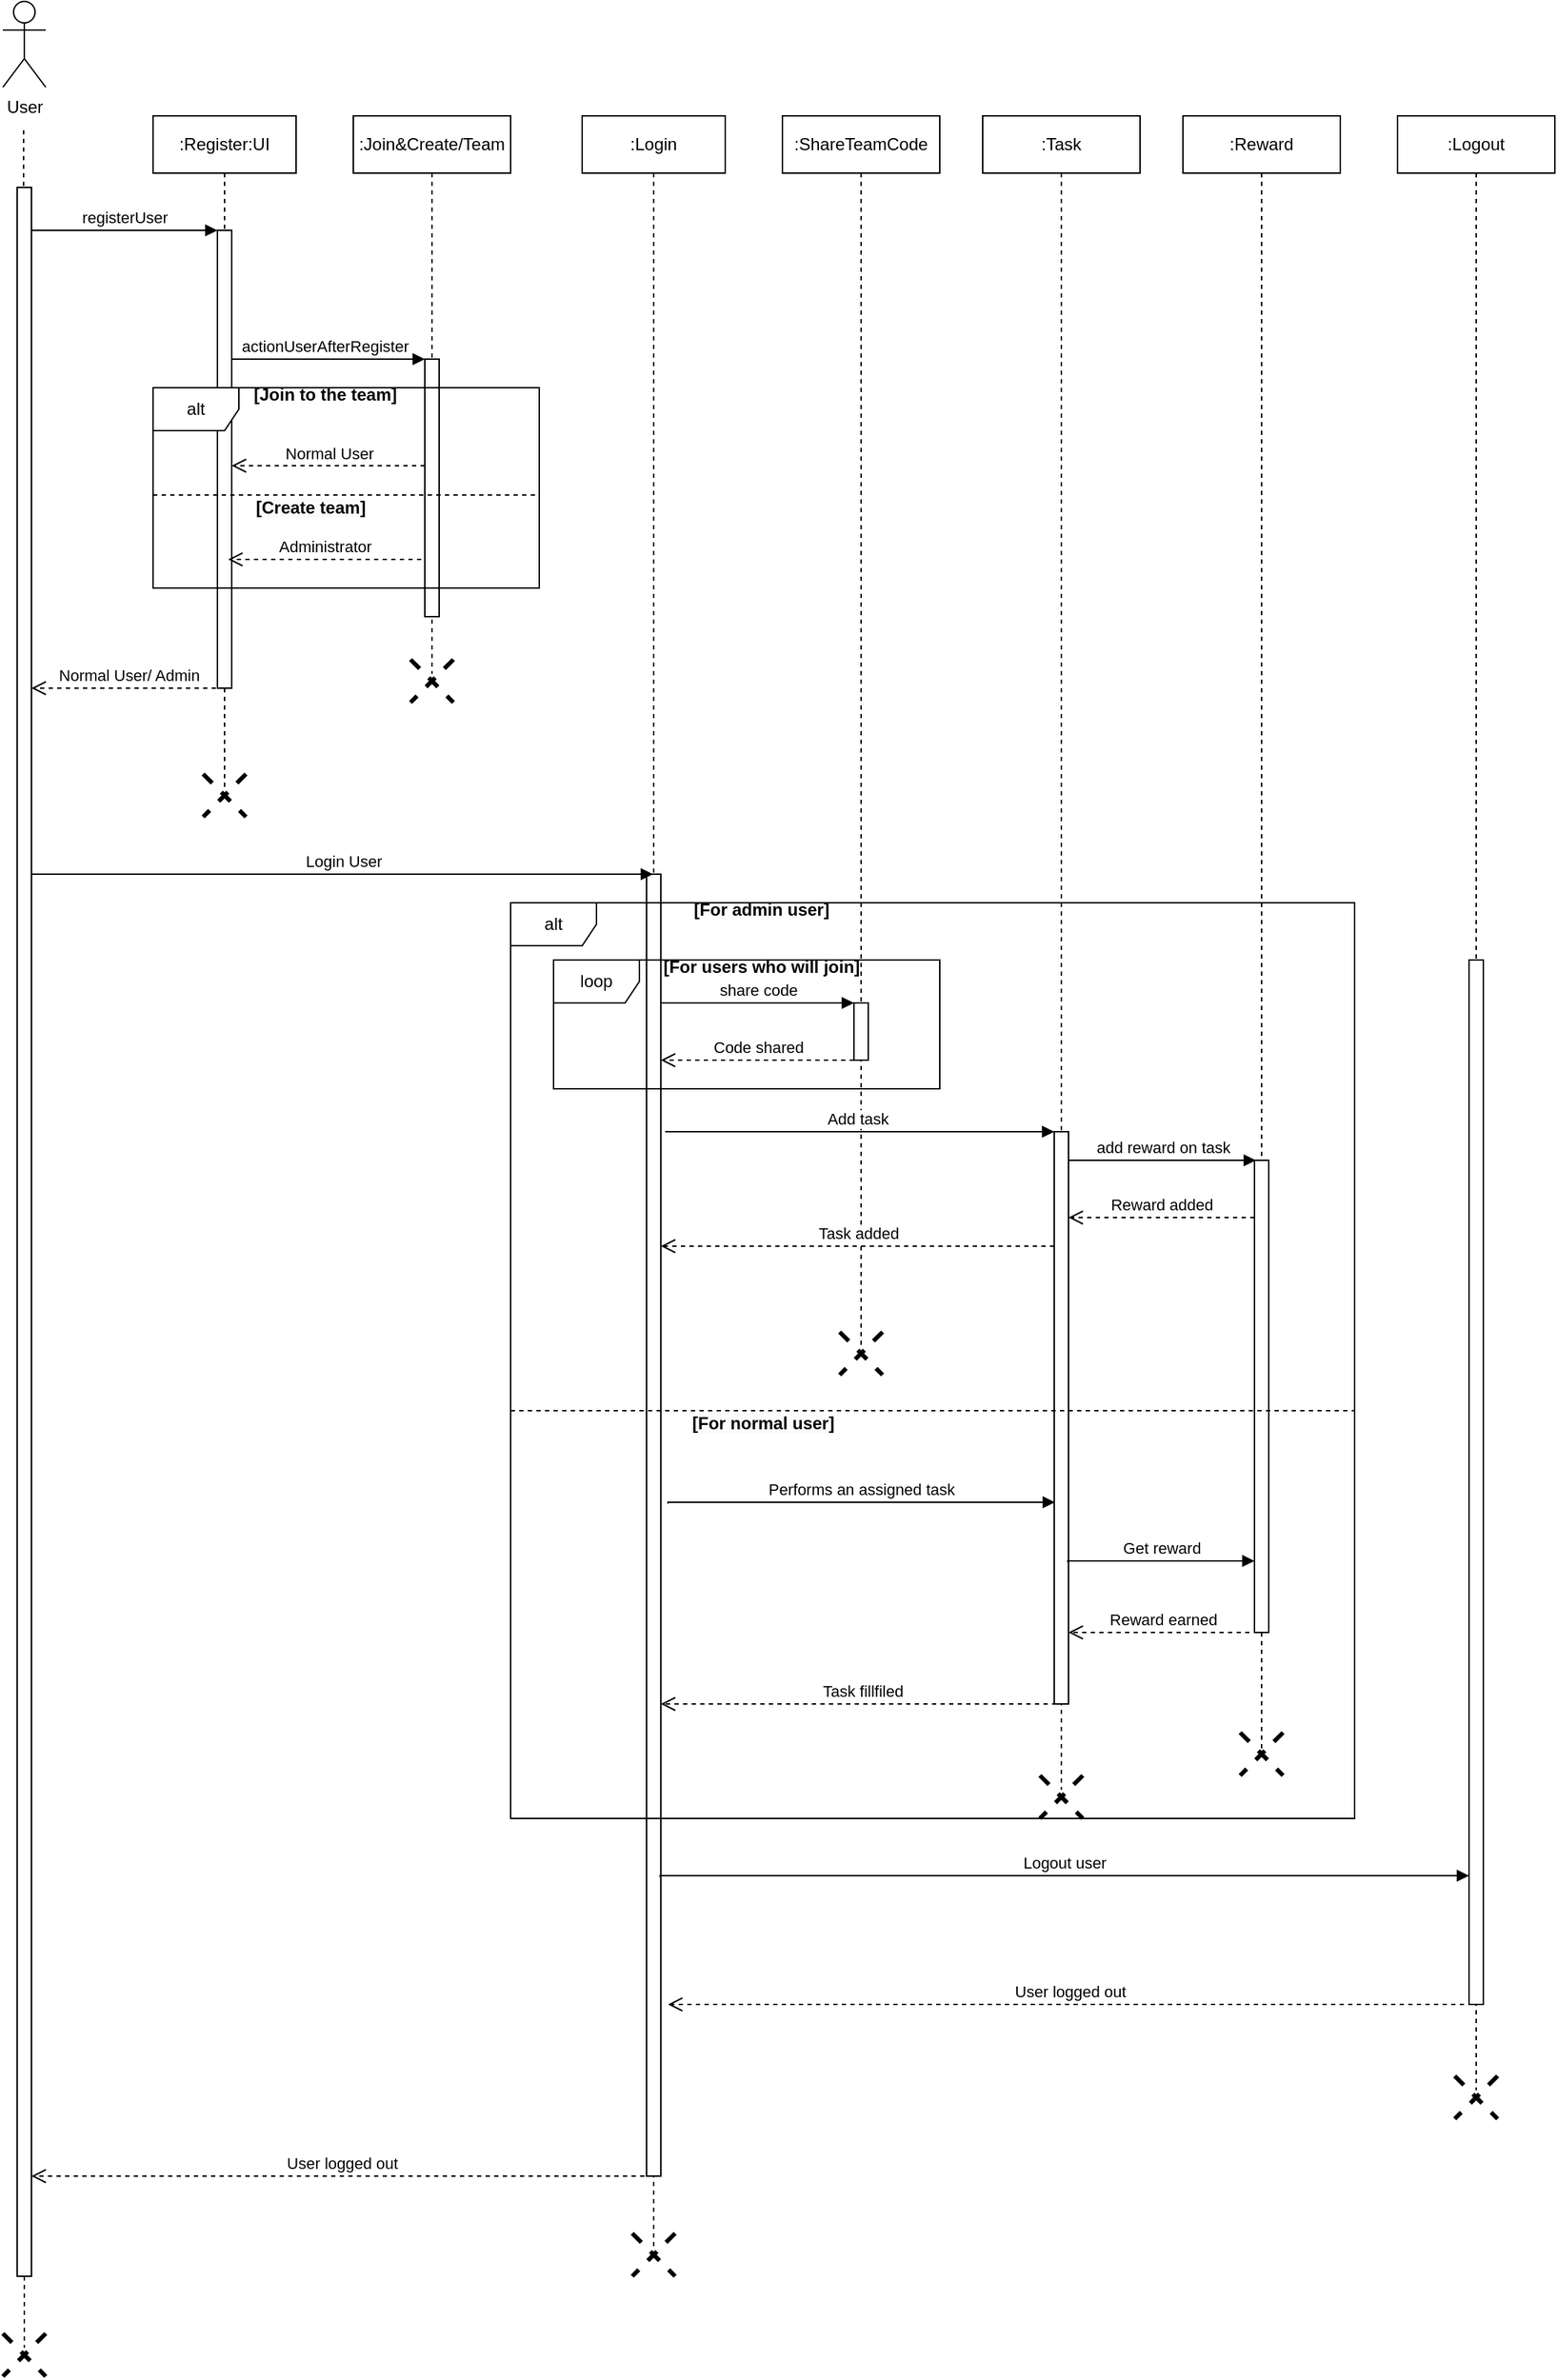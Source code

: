 <mxfile version="20.8.17" type="github">
  <diagram name="Page-1" id="2YBvvXClWsGukQMizWep">
    <mxGraphModel dx="1500" dy="784" grid="1" gridSize="10" guides="1" tooltips="1" connect="1" arrows="1" fold="1" page="1" pageScale="1" pageWidth="850" pageHeight="1100" math="0" shadow="0">
      <root>
        <mxCell id="0" />
        <mxCell id="1" parent="0" />
        <mxCell id="G6huOerm699WP4-tz_CP-7" value="" style="endArrow=none;html=1;edgeStyle=orthogonalEdgeStyle;rounded=0;dashed=1;startArrow=none;" edge="1" parent="1" source="G6huOerm699WP4-tz_CP-6">
          <mxGeometry relative="1" as="geometry">
            <mxPoint x="64.5" y="140" as="sourcePoint" />
            <mxPoint x="65" y="1690" as="targetPoint" />
            <Array as="points">
              <mxPoint x="65" y="230" />
              <mxPoint x="65" y="230" />
            </Array>
          </mxGeometry>
        </mxCell>
        <mxCell id="G6huOerm699WP4-tz_CP-10" value="User" style="shape=umlActor;verticalLabelPosition=bottom;verticalAlign=top;html=1;" vertex="1" parent="1">
          <mxGeometry x="50" y="50" width="30" height="60" as="geometry" />
        </mxCell>
        <mxCell id="G6huOerm699WP4-tz_CP-13" value="" style="endArrow=none;html=1;edgeStyle=orthogonalEdgeStyle;rounded=0;dashed=1;" edge="1" parent="1" target="G6huOerm699WP4-tz_CP-6">
          <mxGeometry relative="1" as="geometry">
            <mxPoint x="64.5" y="140" as="sourcePoint" />
            <mxPoint x="65" y="520" as="targetPoint" />
            <Array as="points">
              <mxPoint x="65" y="220" />
              <mxPoint x="65" y="220" />
            </Array>
          </mxGeometry>
        </mxCell>
        <mxCell id="G6huOerm699WP4-tz_CP-6" value="" style="html=1;points=[];perimeter=orthogonalPerimeter;outlineConnect=0;targetShapes=umlLifeline;portConstraint=eastwest;newEdgeStyle={&quot;edgeStyle&quot;:&quot;elbowEdgeStyle&quot;,&quot;elbow&quot;:&quot;vertical&quot;,&quot;curved&quot;:0,&quot;rounded&quot;:0};" vertex="1" parent="1">
          <mxGeometry x="60" y="180" width="10" height="1460" as="geometry" />
        </mxCell>
        <mxCell id="G6huOerm699WP4-tz_CP-14" value=":Register:UI" style="shape=umlLifeline;perimeter=lifelinePerimeter;whiteSpace=wrap;html=1;container=0;dropTarget=0;collapsible=0;recursiveResize=0;outlineConnect=0;portConstraint=eastwest;newEdgeStyle={&quot;edgeStyle&quot;:&quot;elbowEdgeStyle&quot;,&quot;elbow&quot;:&quot;vertical&quot;,&quot;curved&quot;:0,&quot;rounded&quot;:0};" vertex="1" parent="1">
          <mxGeometry x="155" y="130" width="100" height="470" as="geometry" />
        </mxCell>
        <mxCell id="G6huOerm699WP4-tz_CP-15" value="" style="html=1;points=[];perimeter=orthogonalPerimeter;outlineConnect=0;targetShapes=umlLifeline;portConstraint=eastwest;newEdgeStyle={&quot;edgeStyle&quot;:&quot;elbowEdgeStyle&quot;,&quot;elbow&quot;:&quot;vertical&quot;,&quot;curved&quot;:0,&quot;rounded&quot;:0};" vertex="1" parent="G6huOerm699WP4-tz_CP-14">
          <mxGeometry x="45" y="80" width="10" height="320" as="geometry" />
        </mxCell>
        <mxCell id="G6huOerm699WP4-tz_CP-16" value="registerUser" style="html=1;verticalAlign=bottom;endArrow=block;edgeStyle=elbowEdgeStyle;elbow=vertical;curved=0;rounded=0;" edge="1" parent="1" source="G6huOerm699WP4-tz_CP-6" target="G6huOerm699WP4-tz_CP-15">
          <mxGeometry relative="1" as="geometry">
            <mxPoint x="25" y="220" as="sourcePoint" />
            <Array as="points">
              <mxPoint x="145" y="210" />
              <mxPoint x="110" y="220" />
            </Array>
            <mxPoint x="195" y="210" as="targetPoint" />
          </mxGeometry>
        </mxCell>
        <mxCell id="G6huOerm699WP4-tz_CP-17" value=":Join&amp;amp;Create/Team" style="shape=umlLifeline;perimeter=lifelinePerimeter;whiteSpace=wrap;html=1;container=0;dropTarget=0;collapsible=0;recursiveResize=0;outlineConnect=0;portConstraint=eastwest;newEdgeStyle={&quot;edgeStyle&quot;:&quot;elbowEdgeStyle&quot;,&quot;elbow&quot;:&quot;vertical&quot;,&quot;curved&quot;:0,&quot;rounded&quot;:0};" vertex="1" parent="1">
          <mxGeometry x="295" y="130" width="110" height="390" as="geometry" />
        </mxCell>
        <mxCell id="G6huOerm699WP4-tz_CP-18" value="" style="html=1;points=[];perimeter=orthogonalPerimeter;outlineConnect=0;targetShapes=umlLifeline;portConstraint=eastwest;newEdgeStyle={&quot;edgeStyle&quot;:&quot;elbowEdgeStyle&quot;,&quot;elbow&quot;:&quot;vertical&quot;,&quot;curved&quot;:0,&quot;rounded&quot;:0};" vertex="1" parent="G6huOerm699WP4-tz_CP-17">
          <mxGeometry x="50" y="170" width="10" height="180" as="geometry" />
        </mxCell>
        <mxCell id="G6huOerm699WP4-tz_CP-19" value="actionUserAfterRegister" style="html=1;verticalAlign=bottom;endArrow=block;edgeStyle=elbowEdgeStyle;elbow=vertical;curved=0;rounded=0;" edge="1" parent="1" source="G6huOerm699WP4-tz_CP-15">
          <mxGeometry x="-0.037" relative="1" as="geometry">
            <mxPoint x="215" y="240" as="sourcePoint" />
            <Array as="points">
              <mxPoint x="255" y="300" />
              <mxPoint x="290" y="240" />
              <mxPoint x="255" y="250" />
            </Array>
            <mxPoint x="345" y="300" as="targetPoint" />
            <mxPoint as="offset" />
          </mxGeometry>
        </mxCell>
        <mxCell id="G6huOerm699WP4-tz_CP-27" value="Normal User" style="html=1;verticalAlign=bottom;endArrow=open;dashed=1;endSize=8;edgeStyle=elbowEdgeStyle;elbow=vertical;curved=0;rounded=0;" edge="1" parent="1" target="G6huOerm699WP4-tz_CP-15">
          <mxGeometry relative="1" as="geometry">
            <mxPoint x="205" y="375" as="targetPoint" />
            <Array as="points">
              <mxPoint x="270" y="374.5" />
            </Array>
            <mxPoint x="345" y="374.5" as="sourcePoint" />
          </mxGeometry>
        </mxCell>
        <mxCell id="G6huOerm699WP4-tz_CP-28" value="alt" style="shape=umlFrame;whiteSpace=wrap;html=1;pointerEvents=0;" vertex="1" parent="1">
          <mxGeometry x="155" y="320" width="270" height="140" as="geometry" />
        </mxCell>
        <mxCell id="G6huOerm699WP4-tz_CP-29" value="&lt;b&gt;[Join to the team]&lt;/b&gt;" style="text;html=1;align=center;verticalAlign=middle;resizable=0;points=[];autosize=1;strokeColor=none;fillColor=none;" vertex="1" parent="1">
          <mxGeometry x="215" y="310" width="120" height="30" as="geometry" />
        </mxCell>
        <mxCell id="G6huOerm699WP4-tz_CP-31" value="" style="line;strokeWidth=1;rotatable=0;dashed=1;labelPosition=right;align=left;verticalAlign=middle;spacingTop=0;spacingLeft=6;points=[];portConstraint=eastwest;" vertex="1" parent="1">
          <mxGeometry x="155" y="390" width="270" height="10" as="geometry" />
        </mxCell>
        <mxCell id="G6huOerm699WP4-tz_CP-32" value="Administrator" style="html=1;verticalAlign=bottom;endArrow=open;dashed=1;endSize=8;edgeStyle=elbowEdgeStyle;elbow=vertical;curved=0;rounded=0;" edge="1" parent="1">
          <mxGeometry relative="1" as="geometry">
            <mxPoint x="207.5" y="440" as="targetPoint" />
            <Array as="points">
              <mxPoint x="267.5" y="440" />
            </Array>
            <mxPoint x="342.5" y="440" as="sourcePoint" />
          </mxGeometry>
        </mxCell>
        <mxCell id="G6huOerm699WP4-tz_CP-34" value="" style="shape=umlDestroy;whiteSpace=wrap;html=1;strokeWidth=3;targetShapes=umlLifeline;dashed=1;" vertex="1" parent="1">
          <mxGeometry x="335" y="510" width="30" height="30" as="geometry" />
        </mxCell>
        <mxCell id="G6huOerm699WP4-tz_CP-35" value="Normal User/ Admin" style="html=1;verticalAlign=bottom;endArrow=open;dashed=1;endSize=8;edgeStyle=elbowEdgeStyle;elbow=vertical;curved=0;rounded=0;" edge="1" parent="1">
          <mxGeometry relative="1" as="geometry">
            <mxPoint x="70" y="530" as="targetPoint" />
            <Array as="points">
              <mxPoint x="130" y="530" />
            </Array>
            <mxPoint x="205" y="530" as="sourcePoint" />
          </mxGeometry>
        </mxCell>
        <mxCell id="G6huOerm699WP4-tz_CP-36" value="" style="shape=umlDestroy;whiteSpace=wrap;html=1;strokeWidth=3;targetShapes=umlLifeline;dashed=1;" vertex="1" parent="1">
          <mxGeometry x="190" y="590" width="30" height="30" as="geometry" />
        </mxCell>
        <mxCell id="G6huOerm699WP4-tz_CP-37" value="&lt;b style=&quot;border-color: var(--border-color); color: rgb(0, 0, 0); font-family: Helvetica; font-size: 12px; font-style: normal; font-variant-ligatures: normal; font-variant-caps: normal; letter-spacing: normal; orphans: 2; text-align: center; text-indent: 0px; text-transform: none; widows: 2; word-spacing: 0px; -webkit-text-stroke-width: 0px; background-color: rgb(251, 251, 251); text-decoration-thickness: initial; text-decoration-style: initial; text-decoration-color: initial;&quot;&gt;[Create team]&lt;/b&gt;" style="text;whiteSpace=wrap;html=1;" vertex="1" parent="1">
          <mxGeometry x="225" y="390" width="130" height="40" as="geometry" />
        </mxCell>
        <mxCell id="G6huOerm699WP4-tz_CP-38" value=":Login" style="shape=umlLifeline;perimeter=lifelinePerimeter;whiteSpace=wrap;html=1;container=0;dropTarget=0;collapsible=0;recursiveResize=0;outlineConnect=0;portConstraint=eastwest;newEdgeStyle={&quot;edgeStyle&quot;:&quot;elbowEdgeStyle&quot;,&quot;elbow&quot;:&quot;vertical&quot;,&quot;curved&quot;:0,&quot;rounded&quot;:0};" vertex="1" parent="1">
          <mxGeometry x="455" y="130" width="100" height="1490" as="geometry" />
        </mxCell>
        <mxCell id="G6huOerm699WP4-tz_CP-39" value="" style="html=1;points=[];perimeter=orthogonalPerimeter;outlineConnect=0;targetShapes=umlLifeline;portConstraint=eastwest;newEdgeStyle={&quot;edgeStyle&quot;:&quot;elbowEdgeStyle&quot;,&quot;elbow&quot;:&quot;vertical&quot;,&quot;curved&quot;:0,&quot;rounded&quot;:0};" vertex="1" parent="G6huOerm699WP4-tz_CP-38">
          <mxGeometry x="45" y="530" width="10" height="910" as="geometry" />
        </mxCell>
        <mxCell id="G6huOerm699WP4-tz_CP-41" value="Login User" style="html=1;verticalAlign=bottom;endArrow=block;edgeStyle=elbowEdgeStyle;elbow=vertical;curved=0;rounded=0;" edge="1" parent="1" target="G6huOerm699WP4-tz_CP-38">
          <mxGeometry relative="1" as="geometry">
            <mxPoint x="70" y="660" as="sourcePoint" />
            <Array as="points">
              <mxPoint x="145" y="660" />
              <mxPoint x="110" y="670" />
            </Array>
            <mxPoint x="200" y="660" as="targetPoint" />
          </mxGeometry>
        </mxCell>
        <mxCell id="G6huOerm699WP4-tz_CP-42" value=":ShareTeamCode" style="shape=umlLifeline;perimeter=lifelinePerimeter;whiteSpace=wrap;html=1;container=0;dropTarget=0;collapsible=0;recursiveResize=0;outlineConnect=0;portConstraint=eastwest;newEdgeStyle={&quot;edgeStyle&quot;:&quot;elbowEdgeStyle&quot;,&quot;elbow&quot;:&quot;vertical&quot;,&quot;curved&quot;:0,&quot;rounded&quot;:0};" vertex="1" parent="1">
          <mxGeometry x="595" y="130" width="110" height="860" as="geometry" />
        </mxCell>
        <mxCell id="G6huOerm699WP4-tz_CP-43" value="" style="html=1;points=[];perimeter=orthogonalPerimeter;outlineConnect=0;targetShapes=umlLifeline;portConstraint=eastwest;newEdgeStyle={&quot;edgeStyle&quot;:&quot;elbowEdgeStyle&quot;,&quot;elbow&quot;:&quot;vertical&quot;,&quot;curved&quot;:0,&quot;rounded&quot;:0};" vertex="1" parent="G6huOerm699WP4-tz_CP-42">
          <mxGeometry x="50" y="620" width="10" height="40" as="geometry" />
        </mxCell>
        <mxCell id="G6huOerm699WP4-tz_CP-44" value="share code" style="html=1;verticalAlign=bottom;endArrow=block;edgeStyle=elbowEdgeStyle;elbow=vertical;curved=0;rounded=0;" edge="1" parent="1" source="G6huOerm699WP4-tz_CP-39" target="G6huOerm699WP4-tz_CP-43">
          <mxGeometry relative="1" as="geometry">
            <mxPoint x="515" y="690" as="sourcePoint" />
            <Array as="points">
              <mxPoint x="615" y="750" />
              <mxPoint x="575" y="745" />
              <mxPoint x="565" y="720" />
              <mxPoint x="575" y="710" />
              <mxPoint x="545" y="700" />
            </Array>
            <mxPoint x="635" y="690" as="targetPoint" />
          </mxGeometry>
        </mxCell>
        <mxCell id="G6huOerm699WP4-tz_CP-45" value="Code shared" style="html=1;verticalAlign=bottom;endArrow=open;dashed=1;endSize=8;edgeStyle=elbowEdgeStyle;elbow=vertical;curved=0;rounded=0;" edge="1" parent="1" target="G6huOerm699WP4-tz_CP-39">
          <mxGeometry relative="1" as="geometry">
            <mxPoint x="515" y="760" as="targetPoint" />
            <Array as="points">
              <mxPoint x="595" y="790" />
              <mxPoint x="575" y="760" />
            </Array>
            <mxPoint x="645" y="790" as="sourcePoint" />
          </mxGeometry>
        </mxCell>
        <mxCell id="G6huOerm699WP4-tz_CP-46" value="loop" style="shape=umlFrame;whiteSpace=wrap;html=1;pointerEvents=0;" vertex="1" parent="1">
          <mxGeometry x="435" y="720" width="270" height="90" as="geometry" />
        </mxCell>
        <mxCell id="G6huOerm699WP4-tz_CP-47" value="&lt;b&gt;[For users who will join]&lt;/b&gt;" style="text;html=1;align=center;verticalAlign=middle;resizable=0;points=[];autosize=1;strokeColor=none;fillColor=none;" vertex="1" parent="1">
          <mxGeometry x="500" y="710" width="160" height="30" as="geometry" />
        </mxCell>
        <mxCell id="G6huOerm699WP4-tz_CP-48" value="alt" style="shape=umlFrame;whiteSpace=wrap;html=1;pointerEvents=0;" vertex="1" parent="1">
          <mxGeometry x="405" y="680" width="590" height="640" as="geometry" />
        </mxCell>
        <mxCell id="G6huOerm699WP4-tz_CP-49" value="&lt;b&gt;[For admin user]&lt;/b&gt;" style="text;html=1;align=center;verticalAlign=middle;resizable=0;points=[];autosize=1;strokeColor=none;fillColor=none;" vertex="1" parent="1">
          <mxGeometry x="520" y="670" width="120" height="30" as="geometry" />
        </mxCell>
        <mxCell id="G6huOerm699WP4-tz_CP-50" value=":Task" style="shape=umlLifeline;perimeter=lifelinePerimeter;whiteSpace=wrap;html=1;container=0;dropTarget=0;collapsible=0;recursiveResize=0;outlineConnect=0;portConstraint=eastwest;newEdgeStyle={&quot;edgeStyle&quot;:&quot;elbowEdgeStyle&quot;,&quot;elbow&quot;:&quot;vertical&quot;,&quot;curved&quot;:0,&quot;rounded&quot;:0};" vertex="1" parent="1">
          <mxGeometry x="735" y="130" width="110" height="1170" as="geometry" />
        </mxCell>
        <mxCell id="G6huOerm699WP4-tz_CP-51" value="" style="html=1;points=[];perimeter=orthogonalPerimeter;outlineConnect=0;targetShapes=umlLifeline;portConstraint=eastwest;newEdgeStyle={&quot;edgeStyle&quot;:&quot;elbowEdgeStyle&quot;,&quot;elbow&quot;:&quot;vertical&quot;,&quot;curved&quot;:0,&quot;rounded&quot;:0};" vertex="1" parent="G6huOerm699WP4-tz_CP-50">
          <mxGeometry x="50" y="710" width="10" height="400" as="geometry" />
        </mxCell>
        <mxCell id="G6huOerm699WP4-tz_CP-52" value="Add task&amp;nbsp;" style="html=1;verticalAlign=bottom;endArrow=block;edgeStyle=elbowEdgeStyle;elbow=vertical;curved=0;rounded=0;" edge="1" parent="1" target="G6huOerm699WP4-tz_CP-51">
          <mxGeometry relative="1" as="geometry">
            <mxPoint x="513" y="840" as="sourcePoint" />
            <Array as="points">
              <mxPoint x="685" y="840" />
              <mxPoint x="695" y="820" />
              <mxPoint x="617.5" y="830" />
              <mxPoint x="577.5" y="825" />
              <mxPoint x="567.5" y="800" />
              <mxPoint x="577.5" y="790" />
              <mxPoint x="547.5" y="780" />
            </Array>
            <mxPoint x="647.5" y="830" as="targetPoint" />
          </mxGeometry>
        </mxCell>
        <mxCell id="G6huOerm699WP4-tz_CP-53" value="Task added" style="html=1;verticalAlign=bottom;endArrow=open;dashed=1;endSize=8;edgeStyle=elbowEdgeStyle;elbow=vertical;curved=0;rounded=0;" edge="1" parent="1" source="G6huOerm699WP4-tz_CP-51" target="G6huOerm699WP4-tz_CP-39">
          <mxGeometry relative="1" as="geometry">
            <mxPoint x="625" y="880" as="targetPoint" />
            <Array as="points">
              <mxPoint x="675" y="920" />
              <mxPoint x="710" y="880" />
              <mxPoint x="690" y="850" />
            </Array>
            <mxPoint x="760" y="880" as="sourcePoint" />
          </mxGeometry>
        </mxCell>
        <mxCell id="G6huOerm699WP4-tz_CP-54" value=":Reward" style="shape=umlLifeline;perimeter=lifelinePerimeter;whiteSpace=wrap;html=1;container=0;dropTarget=0;collapsible=0;recursiveResize=0;outlineConnect=0;portConstraint=eastwest;newEdgeStyle={&quot;edgeStyle&quot;:&quot;elbowEdgeStyle&quot;,&quot;elbow&quot;:&quot;vertical&quot;,&quot;curved&quot;:0,&quot;rounded&quot;:0};" vertex="1" parent="1">
          <mxGeometry x="875" y="130" width="110" height="1150" as="geometry" />
        </mxCell>
        <mxCell id="G6huOerm699WP4-tz_CP-55" value="" style="html=1;points=[];perimeter=orthogonalPerimeter;outlineConnect=0;targetShapes=umlLifeline;portConstraint=eastwest;newEdgeStyle={&quot;edgeStyle&quot;:&quot;elbowEdgeStyle&quot;,&quot;elbow&quot;:&quot;vertical&quot;,&quot;curved&quot;:0,&quot;rounded&quot;:0};" vertex="1" parent="G6huOerm699WP4-tz_CP-54">
          <mxGeometry x="50" y="730" width="10" height="330" as="geometry" />
        </mxCell>
        <mxCell id="G6huOerm699WP4-tz_CP-67" value="" style="shape=umlDestroy;whiteSpace=wrap;html=1;strokeWidth=3;targetShapes=umlLifeline;dashed=1;" vertex="1" parent="G6huOerm699WP4-tz_CP-54">
          <mxGeometry x="40" y="1130" width="30" height="30" as="geometry" />
        </mxCell>
        <mxCell id="G6huOerm699WP4-tz_CP-56" value="add reward on task" style="html=1;verticalAlign=bottom;endArrow=block;edgeStyle=elbowEdgeStyle;elbow=vertical;curved=0;rounded=0;" edge="1" parent="1">
          <mxGeometry relative="1" as="geometry">
            <mxPoint x="795" y="860" as="sourcePoint" />
            <Array as="points">
              <mxPoint x="826" y="860" />
              <mxPoint x="836" y="840" />
              <mxPoint x="758.5" y="850" />
              <mxPoint x="718.5" y="845" />
              <mxPoint x="708.5" y="820" />
              <mxPoint x="718.5" y="810" />
              <mxPoint x="688.5" y="800" />
            </Array>
            <mxPoint x="926" y="860" as="targetPoint" />
          </mxGeometry>
        </mxCell>
        <mxCell id="G6huOerm699WP4-tz_CP-57" value="Reward added" style="html=1;verticalAlign=bottom;endArrow=open;dashed=1;endSize=8;edgeStyle=elbowEdgeStyle;elbow=vertical;curved=0;rounded=0;" edge="1" parent="1">
          <mxGeometry relative="1" as="geometry">
            <mxPoint x="795" y="900" as="targetPoint" />
            <Array as="points">
              <mxPoint x="817.5" y="900" />
              <mxPoint x="852.5" y="860" />
              <mxPoint x="832.5" y="830" />
            </Array>
            <mxPoint x="925" y="900" as="sourcePoint" />
          </mxGeometry>
        </mxCell>
        <mxCell id="G6huOerm699WP4-tz_CP-58" value="" style="line;strokeWidth=1;rotatable=0;dashed=1;labelPosition=right;align=left;verticalAlign=middle;spacingTop=0;spacingLeft=6;points=[];portConstraint=eastwest;" vertex="1" parent="1">
          <mxGeometry x="405" y="1030" width="590" height="10" as="geometry" />
        </mxCell>
        <mxCell id="G6huOerm699WP4-tz_CP-59" value="&lt;b style=&quot;border-color: var(--border-color); color: rgb(0, 0, 0); font-family: Helvetica; font-size: 12px; font-style: normal; font-variant-ligatures: normal; font-variant-caps: normal; letter-spacing: normal; orphans: 2; text-align: center; text-indent: 0px; text-transform: none; widows: 2; word-spacing: 0px; -webkit-text-stroke-width: 0px; background-color: rgb(251, 251, 251); text-decoration-thickness: initial; text-decoration-style: initial; text-decoration-color: initial;&quot;&gt;[For normal user]&lt;/b&gt;" style="text;whiteSpace=wrap;html=1;" vertex="1" parent="1">
          <mxGeometry x="530" y="1030" width="130" height="40" as="geometry" />
        </mxCell>
        <mxCell id="G6huOerm699WP4-tz_CP-60" value="" style="shape=umlDestroy;whiteSpace=wrap;html=1;strokeWidth=3;targetShapes=umlLifeline;dashed=1;" vertex="1" parent="1">
          <mxGeometry x="635" y="980" width="30" height="30" as="geometry" />
        </mxCell>
        <mxCell id="G6huOerm699WP4-tz_CP-61" value="Performs an assigned task" style="html=1;verticalAlign=bottom;endArrow=block;edgeStyle=elbowEdgeStyle;elbow=vertical;curved=0;rounded=0;" edge="1" parent="1">
          <mxGeometry relative="1" as="geometry">
            <mxPoint x="515" y="1100" as="sourcePoint" />
            <Array as="points">
              <mxPoint x="685.5" y="1099" />
              <mxPoint x="695.5" y="1079" />
              <mxPoint x="618" y="1089" />
              <mxPoint x="578" y="1084" />
              <mxPoint x="568" y="1059" />
              <mxPoint x="578" y="1049" />
              <mxPoint x="548" y="1039" />
            </Array>
            <mxPoint x="785.5" y="1099" as="targetPoint" />
          </mxGeometry>
        </mxCell>
        <mxCell id="G6huOerm699WP4-tz_CP-63" value="Get reward" style="html=1;verticalAlign=bottom;endArrow=block;edgeStyle=elbowEdgeStyle;elbow=vertical;curved=0;rounded=0;" edge="1" parent="1">
          <mxGeometry relative="1" as="geometry">
            <mxPoint x="794.5" y="1141" as="sourcePoint" />
            <Array as="points">
              <mxPoint x="965" y="1140" />
              <mxPoint x="975" y="1120" />
              <mxPoint x="897.5" y="1130" />
              <mxPoint x="857.5" y="1125" />
              <mxPoint x="847.5" y="1100" />
              <mxPoint x="857.5" y="1090" />
              <mxPoint x="827.5" y="1080" />
            </Array>
            <mxPoint x="925" y="1140" as="targetPoint" />
          </mxGeometry>
        </mxCell>
        <mxCell id="G6huOerm699WP4-tz_CP-64" value="Reward earned" style="html=1;verticalAlign=bottom;endArrow=open;dashed=1;endSize=8;edgeStyle=elbowEdgeStyle;elbow=vertical;curved=0;rounded=0;" edge="1" parent="1">
          <mxGeometry relative="1" as="geometry">
            <mxPoint x="795" y="1190" as="targetPoint" />
            <Array as="points">
              <mxPoint x="817.5" y="1190" />
              <mxPoint x="852.5" y="1150" />
              <mxPoint x="832.5" y="1120" />
            </Array>
            <mxPoint x="927.5" y="1190" as="sourcePoint" />
          </mxGeometry>
        </mxCell>
        <mxCell id="G6huOerm699WP4-tz_CP-65" value="" style="shape=umlDestroy;whiteSpace=wrap;html=1;strokeWidth=3;targetShapes=umlLifeline;dashed=1;" vertex="1" parent="1">
          <mxGeometry x="775" y="1290" width="30" height="30" as="geometry" />
        </mxCell>
        <mxCell id="G6huOerm699WP4-tz_CP-68" value=":Logout" style="shape=umlLifeline;perimeter=lifelinePerimeter;whiteSpace=wrap;html=1;container=0;dropTarget=0;collapsible=0;recursiveResize=0;outlineConnect=0;portConstraint=eastwest;newEdgeStyle={&quot;edgeStyle&quot;:&quot;elbowEdgeStyle&quot;,&quot;elbow&quot;:&quot;vertical&quot;,&quot;curved&quot;:0,&quot;rounded&quot;:0};" vertex="1" parent="1">
          <mxGeometry x="1025" y="130" width="110" height="1380" as="geometry" />
        </mxCell>
        <mxCell id="G6huOerm699WP4-tz_CP-69" value="" style="html=1;points=[];perimeter=orthogonalPerimeter;outlineConnect=0;targetShapes=umlLifeline;portConstraint=eastwest;newEdgeStyle={&quot;edgeStyle&quot;:&quot;elbowEdgeStyle&quot;,&quot;elbow&quot;:&quot;vertical&quot;,&quot;curved&quot;:0,&quot;rounded&quot;:0};" vertex="1" parent="G6huOerm699WP4-tz_CP-68">
          <mxGeometry x="50" y="590" width="10" height="730" as="geometry" />
        </mxCell>
        <mxCell id="G6huOerm699WP4-tz_CP-72" value="Logout user" style="html=1;verticalAlign=bottom;endArrow=block;edgeStyle=elbowEdgeStyle;elbow=vertical;curved=0;rounded=0;" edge="1" parent="1">
          <mxGeometry relative="1" as="geometry">
            <mxPoint x="509.5" y="1361" as="sourcePoint" />
            <Array as="points">
              <mxPoint x="680" y="1360" />
              <mxPoint x="690" y="1340" />
              <mxPoint x="612.5" y="1350" />
              <mxPoint x="572.5" y="1345" />
              <mxPoint x="562.5" y="1320" />
              <mxPoint x="572.5" y="1310" />
              <mxPoint x="542.5" y="1300" />
            </Array>
            <mxPoint x="1075" y="1360" as="targetPoint" />
          </mxGeometry>
        </mxCell>
        <mxCell id="G6huOerm699WP4-tz_CP-73" value="User logged out" style="html=1;verticalAlign=bottom;endArrow=open;dashed=1;endSize=8;edgeStyle=elbowEdgeStyle;elbow=vertical;curved=0;rounded=0;" edge="1" parent="1">
          <mxGeometry relative="1" as="geometry">
            <mxPoint x="515" y="1450" as="targetPoint" />
            <Array as="points">
              <mxPoint x="967.5" y="1450" />
              <mxPoint x="1002.5" y="1410" />
              <mxPoint x="982.5" y="1380" />
            </Array>
            <mxPoint x="1077.5" y="1450" as="sourcePoint" />
          </mxGeometry>
        </mxCell>
        <mxCell id="G6huOerm699WP4-tz_CP-74" value="" style="shape=umlDestroy;whiteSpace=wrap;html=1;strokeWidth=3;targetShapes=umlLifeline;dashed=1;" vertex="1" parent="1">
          <mxGeometry x="1065" y="1500" width="30" height="30" as="geometry" />
        </mxCell>
        <mxCell id="G6huOerm699WP4-tz_CP-75" value="User logged out" style="html=1;verticalAlign=bottom;endArrow=open;dashed=1;endSize=8;edgeStyle=elbowEdgeStyle;elbow=vertical;curved=0;rounded=0;" edge="1" parent="1" source="G6huOerm699WP4-tz_CP-38">
          <mxGeometry relative="1" as="geometry">
            <mxPoint x="70" y="1570" as="targetPoint" />
            <Array as="points">
              <mxPoint x="522.5" y="1570" />
              <mxPoint x="557.5" y="1530" />
              <mxPoint x="537.5" y="1500" />
            </Array>
            <mxPoint x="335" y="1640" as="sourcePoint" />
          </mxGeometry>
        </mxCell>
        <mxCell id="G6huOerm699WP4-tz_CP-76" value="" style="shape=umlDestroy;whiteSpace=wrap;html=1;strokeWidth=3;targetShapes=umlLifeline;dashed=1;" vertex="1" parent="1">
          <mxGeometry x="490" y="1610" width="30" height="30" as="geometry" />
        </mxCell>
        <mxCell id="G6huOerm699WP4-tz_CP-77" value="" style="shape=umlDestroy;whiteSpace=wrap;html=1;strokeWidth=3;targetShapes=umlLifeline;dashed=1;" vertex="1" parent="1">
          <mxGeometry x="50" y="1680" width="30" height="30" as="geometry" />
        </mxCell>
        <mxCell id="G6huOerm699WP4-tz_CP-80" value="Task fillfiled" style="html=1;verticalAlign=bottom;endArrow=open;dashed=1;endSize=8;edgeStyle=elbowEdgeStyle;elbow=vertical;curved=0;rounded=0;" edge="1" parent="1" target="G6huOerm699WP4-tz_CP-39">
          <mxGeometry relative="1" as="geometry">
            <mxPoint x="660" y="1240" as="targetPoint" />
            <Array as="points">
              <mxPoint x="682.5" y="1240" />
              <mxPoint x="717.5" y="1200" />
              <mxPoint x="697.5" y="1170" />
            </Array>
            <mxPoint x="792.5" y="1240" as="sourcePoint" />
          </mxGeometry>
        </mxCell>
      </root>
    </mxGraphModel>
  </diagram>
</mxfile>
